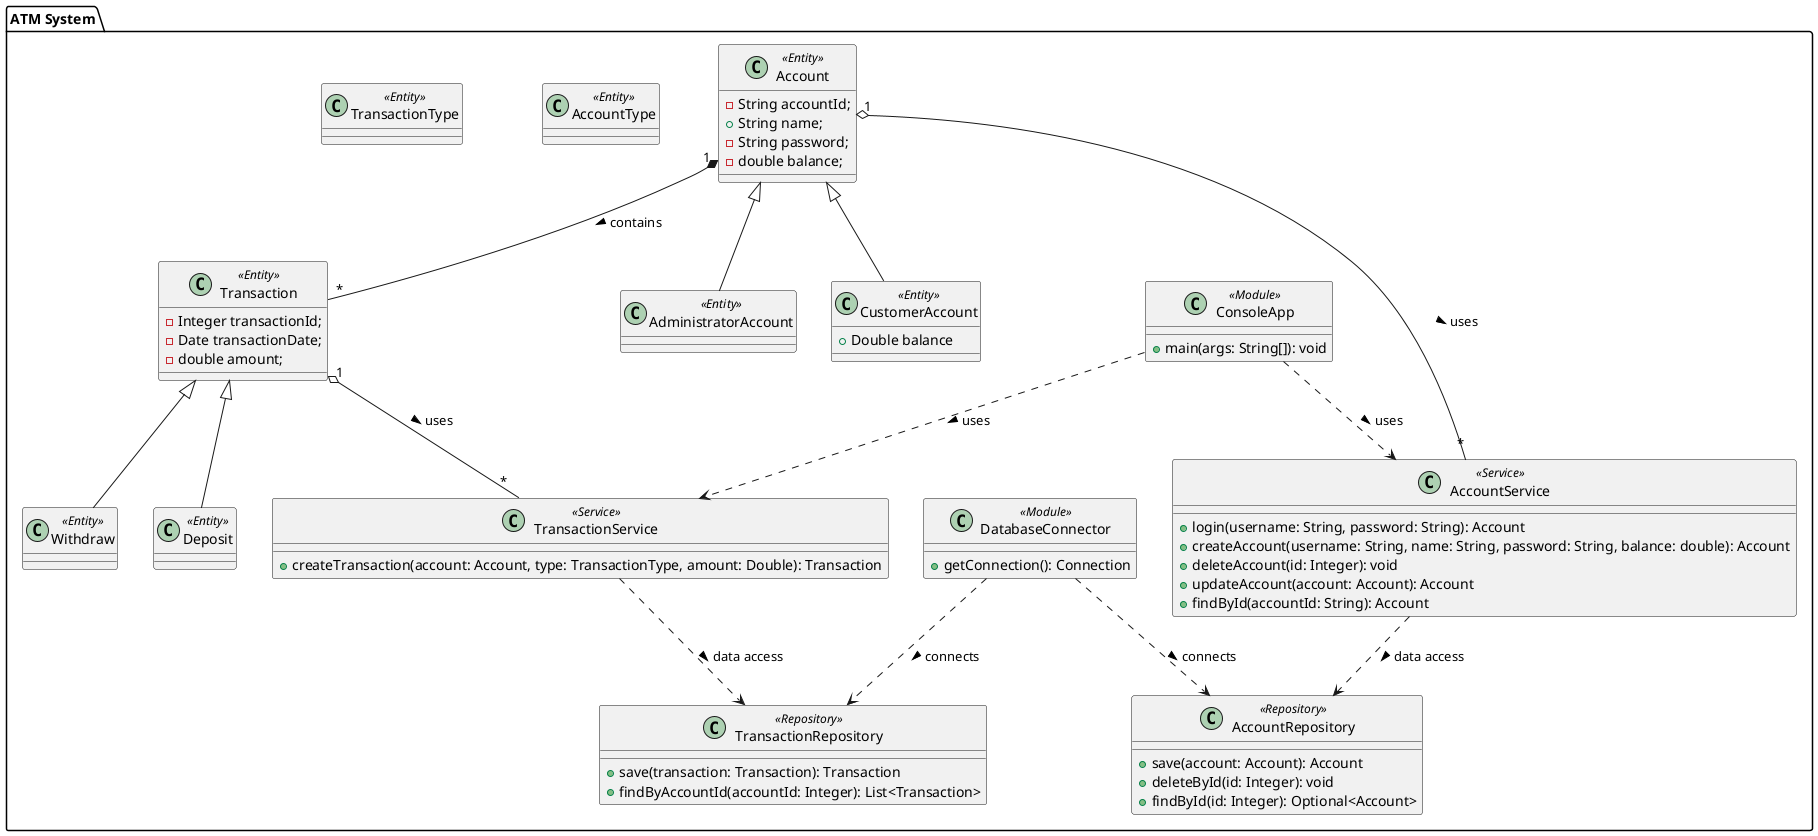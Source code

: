 @startuml
!define Rectangle class

package "ATM System" {
    Rectangle Account <<Entity>> {
        -String accountId;
        +String name;
        -String password;
        -double balance;
    }

    Rectangle AccountType <<Entity>> {
    }

    Rectangle AdministratorAccount <<Entity>> extends Account {
    }

    Rectangle CustomerAccount <<Entity>> extends Account {
        +Double balance
    }

    Rectangle Transaction <<Entity>> {
        -Integer transactionId;
        -Date transactionDate;
        -double amount;
    }

    Rectangle TransactionType <<Entity>> {
    }

    Rectangle Withdraw <<Entity>> extends Transaction {
    }

    Rectangle Deposit <<Entity>> extends Transaction {
    }

    Rectangle AccountRepository <<Repository>> {
        +save(account: Account): Account
        +deleteById(id: Integer): void
        +findById(id: Integer): Optional<Account>
    }

    Rectangle TransactionRepository <<Repository>> {
        +save(transaction: Transaction): Transaction
        +findByAccountId(accountId: Integer): List<Transaction>
    }

    Rectangle AccountService <<Service>> {
        +login(username: String, password: String): Account
        +createAccount(username: String, name: String, password: String, balance: double): Account
        +deleteAccount(id: Integer): void
        +updateAccount(account: Account): Account
        +findById(accountId: String): Account
    }

    Rectangle TransactionService <<Service>> {
        +createTransaction(account: Account, type: TransactionType, amount: Double): Transaction
    }

    Rectangle DatabaseConnector <<Module>> {
        +getConnection(): Connection
    }

    Rectangle ConsoleApp <<Module>> {
        +main(args: String[]): void
    }
}

Account "1" *-- "*" Transaction : contains >
Account "1" o-- "*" AccountService : uses >
Transaction "1" o-- "*" TransactionService : uses >
AccountService ..> AccountRepository : data access >
TransactionService ..> TransactionRepository : data access >
ConsoleApp ..> AccountService : uses >
ConsoleApp ..> TransactionService : uses >
DatabaseConnector ..> AccountRepository : connects >
DatabaseConnector ..> TransactionRepository : connects >

@enduml
